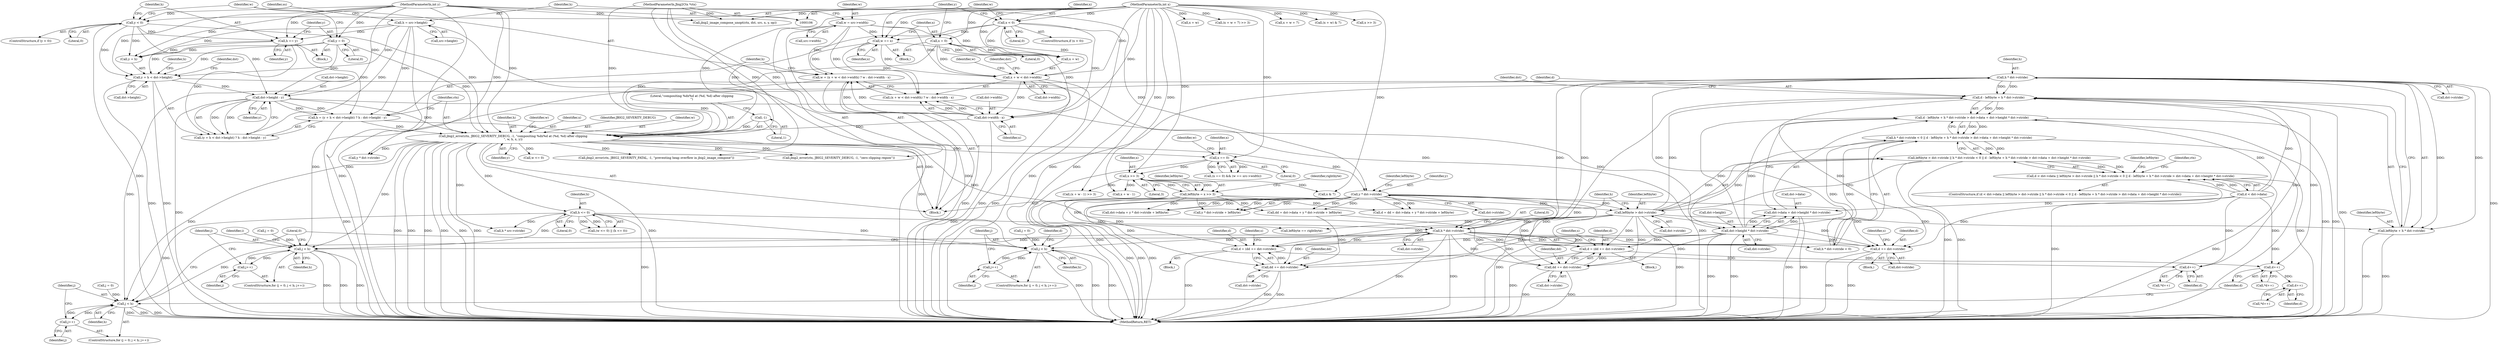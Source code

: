 digraph "1_ghostscript_e698d5c11d27212aa1098bc5b1673a3378563092_3@pointer" {
"1000330" [label="(Call,h * dst->stride)"];
"1000319" [label="(Call,h * dst->stride)"];
"1000224" [label="(Call,h <= 0)"];
"1000209" [label="(Call,jbig2_error(ctx, JBIG2_SEVERITY_DEBUG, -1, \"compositing %dx%d at (%d, %d) after clipping\n\", w, h, x, y))"];
"1000107" [label="(MethodParameterIn,Jbig2Ctx *ctx)"];
"1000212" [label="(Call,-1)"];
"1000177" [label="(Call,w = (x + w < dst->width) ? w : dst->width - x)"];
"1000140" [label="(Call,w = src->width)"];
"1000160" [label="(Call,w += x)"];
"1000156" [label="(Call,x < 0)"];
"1000110" [label="(MethodParameterIn,int x)"];
"1000188" [label="(Call,dst->width - x)"];
"1000180" [label="(Call,x + w < dst->width)"];
"1000163" [label="(Call,x = 0)"];
"1000193" [label="(Call,h = (y + h < dst->height) ? h : dst->height - y)"];
"1000171" [label="(Call,h += y)"];
"1000167" [label="(Call,y < 0)"];
"1000111" [label="(MethodParameterIn,int y)"];
"1000145" [label="(Call,h = src->height)"];
"1000204" [label="(Call,dst->height - y)"];
"1000196" [label="(Call,y + h < dst->height)"];
"1000174" [label="(Call,y = 0)"];
"1000312" [label="(Call,leftbyte > dst->stride)"];
"1000267" [label="(Call,leftbyte = x >> 3)"];
"1000269" [label="(Call,x >> 3)"];
"1000238" [label="(Call,x == 0)"];
"1000298" [label="(Call,y * dst->stride)"];
"1000326" [label="(Call,d - leftbyte + h * dst->stride)"];
"1000325" [label="(Call,d - leftbyte + h * dst->stride > dst->data + dst->height * dst->stride)"];
"1000317" [label="(Call,h * dst->stride < 0 || d - leftbyte + h * dst->stride > dst->data + dst->height * dst->stride)"];
"1000311" [label="(Call,leftbyte > dst->stride || h * dst->stride < 0 || d - leftbyte + h * dst->stride > dst->data + dst->height * dst->stride)"];
"1000305" [label="(Call,d < dst->data || leftbyte > dst->stride || h * dst->stride < 0 || d - leftbyte + h * dst->stride > dst->data + dst->height * dst->stride)"];
"1000385" [label="(Call,d += dst->stride)"];
"1000438" [label="(Call,d++)"];
"1000532" [label="(Call,d++)"];
"1000566" [label="(Call,d++)"];
"1000328" [label="(Call,leftbyte + h * dst->stride)"];
"1000339" [label="(Call,dst->height * dst->stride)"];
"1000335" [label="(Call,dst->data + dst->height * dst->stride)"];
"1000450" [label="(Call,d = (dd += dst->stride))"];
"1000452" [label="(Call,dd += dst->stride)"];
"1000608" [label="(Call,d = (dd += dst->stride))"];
"1000610" [label="(Call,dd += dst->stride)"];
"1000370" [label="(Call,j < h)"];
"1000373" [label="(Call,j++)"];
"1000421" [label="(Call,j < h)"];
"1000424" [label="(Call,j++)"];
"1000524" [label="(Call,j < h)"];
"1000527" [label="(Call,j++)"];
"1000189" [label="(Call,dst->width)"];
"1000326" [label="(Call,d - leftbyte + h * dst->stride)"];
"1000274" [label="(Call,(x + w - 1) >> 3)"];
"1000453" [label="(Identifier,dd)"];
"1000391" [label="(Identifier,s)"];
"1000477" [label="(Call,x + w + 7)"];
"1000340" [label="(Call,dst->height)"];
"1000197" [label="(Call,y + h)"];
"1000298" [label="(Call,y * dst->stride)"];
"1000375" [label="(Block,)"];
"1000533" [label="(Identifier,d)"];
"1000371" [label="(Identifier,j)"];
"1000180" [label="(Call,x + w < dst->width)"];
"1000451" [label="(Identifier,d)"];
"1000526" [label="(Identifier,h)"];
"1000293" [label="(Call,dst->data + y * dst->stride + leftbyte)"];
"1000528" [label="(Identifier,j)"];
"1000304" [label="(ControlStructure,if (d < dst->data || leftbyte > dst->stride || h * dst->stride < 0 || d - leftbyte + h * dst->stride > dst->data + dst->height * dst->stride))"];
"1000176" [label="(Literal,0)"];
"1000187" [label="(Identifier,w)"];
"1000175" [label="(Identifier,y)"];
"1000161" [label="(Identifier,w)"];
"1000158" [label="(Literal,0)"];
"1000532" [label="(Call,d++)"];
"1000313" [label="(Identifier,leftbyte)"];
"1000336" [label="(Call,dst->data)"];
"1000218" [label="(Identifier,y)"];
"1000271" [label="(Literal,3)"];
"1000330" [label="(Call,h * dst->stride)"];
"1000162" [label="(Identifier,x)"];
"1000608" [label="(Call,d = (dd += dst->stride))"];
"1000314" [label="(Call,dst->stride)"];
"1000188" [label="(Call,dst->width - x)"];
"1000226" [label="(Literal,0)"];
"1000206" [label="(Identifier,dst)"];
"1000418" [label="(Call,j = 0)"];
"1000437" [label="(Call,*d++)"];
"1000502" [label="(Call,(x + w) & 7)"];
"1000611" [label="(Identifier,dd)"];
"1000454" [label="(Call,dst->stride)"];
"1000204" [label="(Call,dst->height - y)"];
"1000179" [label="(Call,(x + w < dst->width) ? w : dst->width - x)"];
"1000421" [label="(Call,j < h)"];
"1000297" [label="(Call,y * dst->stride + leftbyte)"];
"1000356" [label="(Identifier,leftbyte)"];
"1000565" [label="(Call,*d++)"];
"1000275" [label="(Call,x + w - 1)"];
"1000212" [label="(Call,-1)"];
"1000205" [label="(Call,dst->height)"];
"1000174" [label="(Call,y = 0)"];
"1000311" [label="(Call,leftbyte > dst->stride || h * dst->stride < 0 || d - leftbyte + h * dst->stride > dst->data + dst->height * dst->stride)"];
"1000178" [label="(Identifier,w)"];
"1000319" [label="(Call,h * dst->stride)"];
"1000422" [label="(Identifier,j)"];
"1000173" [label="(Identifier,y)"];
"1000531" [label="(Call,*d++)"];
"1000147" [label="(Call,src->height)"];
"1000623" [label="(Literal,0)"];
"1000483" [label="(Call,x >> 3)"];
"1000370" [label="(Call,j < h)"];
"1000450" [label="(Call,d = (dd += dst->stride))"];
"1000216" [label="(Identifier,h)"];
"1000159" [label="(Block,)"];
"1000200" [label="(Call,dst->height)"];
"1000349" [label="(Identifier,ctx)"];
"1000165" [label="(Literal,0)"];
"1000366" [label="(ControlStructure,for (j = 0; j < h; j++))"];
"1000238" [label="(Call,x == 0)"];
"1000224" [label="(Call,h <= 0)"];
"1000222" [label="(Identifier,w)"];
"1000172" [label="(Identifier,h)"];
"1000217" [label="(Identifier,x)"];
"1000209" [label="(Call,jbig2_error(ctx, JBIG2_SEVERITY_DEBUG, -1, \"compositing %dx%d at (%d, %d) after clipping\n\", w, h, x, y))"];
"1000329" [label="(Identifier,leftbyte)"];
"1000169" [label="(Literal,0)"];
"1000164" [label="(Identifier,x)"];
"1000160" [label="(Call,w += x)"];
"1000521" [label="(Call,j = 0)"];
"1000386" [label="(Identifier,d)"];
"1000373" [label="(Call,j++)"];
"1000438" [label="(Call,d++)"];
"1000140" [label="(Call,w = src->width)"];
"1000417" [label="(ControlStructure,for (j = 0; j < h; j++))"];
"1000324" [label="(Literal,0)"];
"1000268" [label="(Identifier,leftbyte)"];
"1000385" [label="(Call,d += dst->stride)"];
"1000184" [label="(Call,dst->width)"];
"1000529" [label="(Block,)"];
"1000312" [label="(Call,leftbyte > dst->stride)"];
"1000142" [label="(Call,src->width)"];
"1000439" [label="(Identifier,d)"];
"1000355" [label="(Call,leftbyte == rightbyte)"];
"1000332" [label="(Call,dst->stride)"];
"1000221" [label="(Call,w <= 0)"];
"1000151" [label="(Identifier,ss)"];
"1000237" [label="(Call,(x == 0) && (w == src->width))"];
"1000299" [label="(Identifier,y)"];
"1000110" [label="(MethodParameterIn,int x)"];
"1000425" [label="(Identifier,j)"];
"1000616" [label="(Identifier,s)"];
"1000166" [label="(ControlStructure,if (y < 0))"];
"1000325" [label="(Call,d - leftbyte + h * dst->stride > dst->data + dst->height * dst->stride)"];
"1000270" [label="(Identifier,x)"];
"1000426" [label="(Block,)"];
"1000240" [label="(Literal,0)"];
"1000133" [label="(Call,jbig2_image_compose_unopt(ctx, dst, src, x, y, op))"];
"1000113" [label="(Block,)"];
"1000141" [label="(Identifier,w)"];
"1000193" [label="(Call,h = (y + h < dst->height) ? h : dst->height - y)"];
"1000328" [label="(Call,leftbyte + h * dst->stride)"];
"1000520" [label="(ControlStructure,for (j = 0; j < h; j++))"];
"1000300" [label="(Call,dst->stride)"];
"1000387" [label="(Call,dst->stride)"];
"1000190" [label="(Identifier,dst)"];
"1000208" [label="(Identifier,y)"];
"1000320" [label="(Identifier,h)"];
"1000156" [label="(Call,x < 0)"];
"1000211" [label="(Identifier,JBIG2_SEVERITY_DEBUG)"];
"1000335" [label="(Call,dst->data + dst->height * dst->stride)"];
"1000239" [label="(Identifier,x)"];
"1000192" [label="(Identifier,x)"];
"1000348" [label="(Call,jbig2_error(ctx, JBIG2_SEVERITY_FATAL, -1, \"preventing heap overflow in jbig2_image_compose\"))"];
"1000210" [label="(Identifier,ctx)"];
"1000195" [label="(Call,(y + h < dst->height) ? h : dst->height - y)"];
"1000317" [label="(Call,h * dst->stride < 0 || d - leftbyte + h * dst->stride > dst->data + dst->height * dst->stride)"];
"1000107" [label="(MethodParameterIn,Jbig2Ctx *ctx)"];
"1000214" [label="(Literal,\"compositing %dx%d at (%d, %d) after clipping\n\")"];
"1000609" [label="(Identifier,d)"];
"1000203" [label="(Identifier,h)"];
"1000177" [label="(Call,w = (x + w < dst->width) ? w : dst->width - x)"];
"1000252" [label="(Call,y * dst->stride)"];
"1000423" [label="(Identifier,h)"];
"1000155" [label="(ControlStructure,if (x < 0))"];
"1000171" [label="(Call,h += y)"];
"1000624" [label="(MethodReturn,RET)"];
"1000429" [label="(Identifier,i)"];
"1000146" [label="(Identifier,h)"];
"1000305" [label="(Call,d < dst->data || leftbyte > dst->stride || h * dst->stride < 0 || d - leftbyte + h * dst->stride > dst->data + dst->height * dst->stride)"];
"1000503" [label="(Call,x + w)"];
"1000452" [label="(Call,dd += dst->stride)"];
"1000327" [label="(Identifier,d)"];
"1000343" [label="(Call,dst->stride)"];
"1000111" [label="(MethodParameterIn,int y)"];
"1000283" [label="(Call,x & 7)"];
"1000476" [label="(Call,(x + w + 7) >> 3)"];
"1000220" [label="(Call,(w <= 0) || (h <= 0))"];
"1000145" [label="(Call,h = src->height)"];
"1000170" [label="(Block,)"];
"1000267" [label="(Call,leftbyte = x >> 3)"];
"1000163" [label="(Call,x = 0)"];
"1000291" [label="(Call,dd = dst->data + y * dst->stride + leftbyte)"];
"1000303" [label="(Identifier,leftbyte)"];
"1000157" [label="(Identifier,x)"];
"1000242" [label="(Identifier,w)"];
"1000167" [label="(Call,y < 0)"];
"1000525" [label="(Identifier,j)"];
"1000194" [label="(Identifier,h)"];
"1000196" [label="(Call,y + h < dst->height)"];
"1000225" [label="(Identifier,h)"];
"1000213" [label="(Literal,1)"];
"1000527" [label="(Call,j++)"];
"1000424" [label="(Call,j++)"];
"1000260" [label="(Call,h * src->stride)"];
"1000168" [label="(Identifier,y)"];
"1000318" [label="(Call,h * dst->stride < 0)"];
"1000306" [label="(Call,d < dst->data)"];
"1000610" [label="(Call,dd += dst->stride)"];
"1000269" [label="(Call,x >> 3)"];
"1000367" [label="(Call,j = 0)"];
"1000566" [label="(Call,d++)"];
"1000524" [label="(Call,j < h)"];
"1000339" [label="(Call,dst->height * dst->stride)"];
"1000228" [label="(Call,jbig2_error(ctx, JBIG2_SEVERITY_DEBUG, -1, \"zero clipping region\"))"];
"1000273" [label="(Identifier,rightbyte)"];
"1000378" [label="(Identifier,d)"];
"1000289" [label="(Call,d = dd = dst->data + y * dst->stride + leftbyte)"];
"1000372" [label="(Identifier,h)"];
"1000337" [label="(Identifier,dst)"];
"1000458" [label="(Identifier,s)"];
"1000181" [label="(Call,x + w)"];
"1000321" [label="(Call,dst->stride)"];
"1000612" [label="(Call,dst->stride)"];
"1000331" [label="(Identifier,h)"];
"1000567" [label="(Identifier,d)"];
"1000215" [label="(Identifier,w)"];
"1000374" [label="(Identifier,j)"];
"1000330" -> "1000328"  [label="AST: "];
"1000330" -> "1000332"  [label="CFG: "];
"1000331" -> "1000330"  [label="AST: "];
"1000332" -> "1000330"  [label="AST: "];
"1000328" -> "1000330"  [label="CFG: "];
"1000330" -> "1000624"  [label="DDG: "];
"1000330" -> "1000326"  [label="DDG: "];
"1000330" -> "1000326"  [label="DDG: "];
"1000330" -> "1000328"  [label="DDG: "];
"1000330" -> "1000328"  [label="DDG: "];
"1000319" -> "1000330"  [label="DDG: "];
"1000319" -> "1000330"  [label="DDG: "];
"1000330" -> "1000339"  [label="DDG: "];
"1000330" -> "1000370"  [label="DDG: "];
"1000330" -> "1000421"  [label="DDG: "];
"1000330" -> "1000524"  [label="DDG: "];
"1000319" -> "1000318"  [label="AST: "];
"1000319" -> "1000321"  [label="CFG: "];
"1000320" -> "1000319"  [label="AST: "];
"1000321" -> "1000319"  [label="AST: "];
"1000324" -> "1000319"  [label="CFG: "];
"1000319" -> "1000624"  [label="DDG: "];
"1000319" -> "1000624"  [label="DDG: "];
"1000319" -> "1000318"  [label="DDG: "];
"1000319" -> "1000318"  [label="DDG: "];
"1000224" -> "1000319"  [label="DDG: "];
"1000209" -> "1000319"  [label="DDG: "];
"1000312" -> "1000319"  [label="DDG: "];
"1000319" -> "1000370"  [label="DDG: "];
"1000319" -> "1000385"  [label="DDG: "];
"1000319" -> "1000421"  [label="DDG: "];
"1000319" -> "1000450"  [label="DDG: "];
"1000319" -> "1000452"  [label="DDG: "];
"1000319" -> "1000524"  [label="DDG: "];
"1000319" -> "1000608"  [label="DDG: "];
"1000319" -> "1000610"  [label="DDG: "];
"1000224" -> "1000220"  [label="AST: "];
"1000224" -> "1000226"  [label="CFG: "];
"1000225" -> "1000224"  [label="AST: "];
"1000226" -> "1000224"  [label="AST: "];
"1000220" -> "1000224"  [label="CFG: "];
"1000224" -> "1000624"  [label="DDG: "];
"1000224" -> "1000220"  [label="DDG: "];
"1000224" -> "1000220"  [label="DDG: "];
"1000209" -> "1000224"  [label="DDG: "];
"1000224" -> "1000260"  [label="DDG: "];
"1000224" -> "1000370"  [label="DDG: "];
"1000224" -> "1000421"  [label="DDG: "];
"1000224" -> "1000524"  [label="DDG: "];
"1000209" -> "1000113"  [label="AST: "];
"1000209" -> "1000218"  [label="CFG: "];
"1000210" -> "1000209"  [label="AST: "];
"1000211" -> "1000209"  [label="AST: "];
"1000212" -> "1000209"  [label="AST: "];
"1000214" -> "1000209"  [label="AST: "];
"1000215" -> "1000209"  [label="AST: "];
"1000216" -> "1000209"  [label="AST: "];
"1000217" -> "1000209"  [label="AST: "];
"1000218" -> "1000209"  [label="AST: "];
"1000222" -> "1000209"  [label="CFG: "];
"1000209" -> "1000624"  [label="DDG: "];
"1000209" -> "1000624"  [label="DDG: "];
"1000209" -> "1000624"  [label="DDG: "];
"1000209" -> "1000624"  [label="DDG: "];
"1000209" -> "1000624"  [label="DDG: "];
"1000209" -> "1000624"  [label="DDG: "];
"1000209" -> "1000624"  [label="DDG: "];
"1000107" -> "1000209"  [label="DDG: "];
"1000212" -> "1000209"  [label="DDG: "];
"1000177" -> "1000209"  [label="DDG: "];
"1000193" -> "1000209"  [label="DDG: "];
"1000188" -> "1000209"  [label="DDG: "];
"1000110" -> "1000209"  [label="DDG: "];
"1000163" -> "1000209"  [label="DDG: "];
"1000156" -> "1000209"  [label="DDG: "];
"1000204" -> "1000209"  [label="DDG: "];
"1000111" -> "1000209"  [label="DDG: "];
"1000167" -> "1000209"  [label="DDG: "];
"1000174" -> "1000209"  [label="DDG: "];
"1000209" -> "1000221"  [label="DDG: "];
"1000209" -> "1000228"  [label="DDG: "];
"1000209" -> "1000228"  [label="DDG: "];
"1000209" -> "1000238"  [label="DDG: "];
"1000209" -> "1000252"  [label="DDG: "];
"1000209" -> "1000260"  [label="DDG: "];
"1000209" -> "1000298"  [label="DDG: "];
"1000209" -> "1000348"  [label="DDG: "];
"1000209" -> "1000370"  [label="DDG: "];
"1000209" -> "1000421"  [label="DDG: "];
"1000209" -> "1000524"  [label="DDG: "];
"1000107" -> "1000106"  [label="AST: "];
"1000107" -> "1000624"  [label="DDG: "];
"1000107" -> "1000133"  [label="DDG: "];
"1000107" -> "1000228"  [label="DDG: "];
"1000107" -> "1000348"  [label="DDG: "];
"1000212" -> "1000213"  [label="CFG: "];
"1000213" -> "1000212"  [label="AST: "];
"1000214" -> "1000212"  [label="CFG: "];
"1000177" -> "1000113"  [label="AST: "];
"1000177" -> "1000179"  [label="CFG: "];
"1000178" -> "1000177"  [label="AST: "];
"1000179" -> "1000177"  [label="AST: "];
"1000194" -> "1000177"  [label="CFG: "];
"1000177" -> "1000624"  [label="DDG: "];
"1000140" -> "1000177"  [label="DDG: "];
"1000160" -> "1000177"  [label="DDG: "];
"1000188" -> "1000177"  [label="DDG: "];
"1000188" -> "1000177"  [label="DDG: "];
"1000140" -> "1000113"  [label="AST: "];
"1000140" -> "1000142"  [label="CFG: "];
"1000141" -> "1000140"  [label="AST: "];
"1000142" -> "1000140"  [label="AST: "];
"1000146" -> "1000140"  [label="CFG: "];
"1000140" -> "1000624"  [label="DDG: "];
"1000140" -> "1000160"  [label="DDG: "];
"1000140" -> "1000180"  [label="DDG: "];
"1000140" -> "1000181"  [label="DDG: "];
"1000140" -> "1000179"  [label="DDG: "];
"1000160" -> "1000159"  [label="AST: "];
"1000160" -> "1000162"  [label="CFG: "];
"1000161" -> "1000160"  [label="AST: "];
"1000162" -> "1000160"  [label="AST: "];
"1000164" -> "1000160"  [label="CFG: "];
"1000156" -> "1000160"  [label="DDG: "];
"1000110" -> "1000160"  [label="DDG: "];
"1000160" -> "1000180"  [label="DDG: "];
"1000160" -> "1000181"  [label="DDG: "];
"1000160" -> "1000179"  [label="DDG: "];
"1000156" -> "1000155"  [label="AST: "];
"1000156" -> "1000158"  [label="CFG: "];
"1000157" -> "1000156"  [label="AST: "];
"1000158" -> "1000156"  [label="AST: "];
"1000161" -> "1000156"  [label="CFG: "];
"1000168" -> "1000156"  [label="CFG: "];
"1000156" -> "1000624"  [label="DDG: "];
"1000110" -> "1000156"  [label="DDG: "];
"1000156" -> "1000180"  [label="DDG: "];
"1000156" -> "1000181"  [label="DDG: "];
"1000156" -> "1000188"  [label="DDG: "];
"1000110" -> "1000106"  [label="AST: "];
"1000110" -> "1000624"  [label="DDG: "];
"1000110" -> "1000133"  [label="DDG: "];
"1000110" -> "1000163"  [label="DDG: "];
"1000110" -> "1000180"  [label="DDG: "];
"1000110" -> "1000181"  [label="DDG: "];
"1000110" -> "1000188"  [label="DDG: "];
"1000110" -> "1000238"  [label="DDG: "];
"1000110" -> "1000269"  [label="DDG: "];
"1000110" -> "1000274"  [label="DDG: "];
"1000110" -> "1000275"  [label="DDG: "];
"1000110" -> "1000283"  [label="DDG: "];
"1000110" -> "1000476"  [label="DDG: "];
"1000110" -> "1000477"  [label="DDG: "];
"1000110" -> "1000483"  [label="DDG: "];
"1000110" -> "1000502"  [label="DDG: "];
"1000110" -> "1000503"  [label="DDG: "];
"1000188" -> "1000179"  [label="AST: "];
"1000188" -> "1000192"  [label="CFG: "];
"1000189" -> "1000188"  [label="AST: "];
"1000192" -> "1000188"  [label="AST: "];
"1000179" -> "1000188"  [label="CFG: "];
"1000188" -> "1000624"  [label="DDG: "];
"1000188" -> "1000179"  [label="DDG: "];
"1000188" -> "1000179"  [label="DDG: "];
"1000180" -> "1000188"  [label="DDG: "];
"1000163" -> "1000188"  [label="DDG: "];
"1000180" -> "1000179"  [label="AST: "];
"1000180" -> "1000184"  [label="CFG: "];
"1000181" -> "1000180"  [label="AST: "];
"1000184" -> "1000180"  [label="AST: "];
"1000187" -> "1000180"  [label="CFG: "];
"1000190" -> "1000180"  [label="CFG: "];
"1000180" -> "1000624"  [label="DDG: "];
"1000180" -> "1000624"  [label="DDG: "];
"1000163" -> "1000180"  [label="DDG: "];
"1000163" -> "1000159"  [label="AST: "];
"1000163" -> "1000165"  [label="CFG: "];
"1000164" -> "1000163"  [label="AST: "];
"1000165" -> "1000163"  [label="AST: "];
"1000168" -> "1000163"  [label="CFG: "];
"1000163" -> "1000181"  [label="DDG: "];
"1000193" -> "1000113"  [label="AST: "];
"1000193" -> "1000195"  [label="CFG: "];
"1000194" -> "1000193"  [label="AST: "];
"1000195" -> "1000193"  [label="AST: "];
"1000210" -> "1000193"  [label="CFG: "];
"1000193" -> "1000624"  [label="DDG: "];
"1000171" -> "1000193"  [label="DDG: "];
"1000145" -> "1000193"  [label="DDG: "];
"1000204" -> "1000193"  [label="DDG: "];
"1000204" -> "1000193"  [label="DDG: "];
"1000171" -> "1000170"  [label="AST: "];
"1000171" -> "1000173"  [label="CFG: "];
"1000172" -> "1000171"  [label="AST: "];
"1000173" -> "1000171"  [label="AST: "];
"1000175" -> "1000171"  [label="CFG: "];
"1000167" -> "1000171"  [label="DDG: "];
"1000111" -> "1000171"  [label="DDG: "];
"1000145" -> "1000171"  [label="DDG: "];
"1000171" -> "1000196"  [label="DDG: "];
"1000171" -> "1000197"  [label="DDG: "];
"1000171" -> "1000195"  [label="DDG: "];
"1000167" -> "1000166"  [label="AST: "];
"1000167" -> "1000169"  [label="CFG: "];
"1000168" -> "1000167"  [label="AST: "];
"1000169" -> "1000167"  [label="AST: "];
"1000172" -> "1000167"  [label="CFG: "];
"1000178" -> "1000167"  [label="CFG: "];
"1000167" -> "1000624"  [label="DDG: "];
"1000111" -> "1000167"  [label="DDG: "];
"1000167" -> "1000196"  [label="DDG: "];
"1000167" -> "1000197"  [label="DDG: "];
"1000167" -> "1000204"  [label="DDG: "];
"1000111" -> "1000106"  [label="AST: "];
"1000111" -> "1000624"  [label="DDG: "];
"1000111" -> "1000133"  [label="DDG: "];
"1000111" -> "1000174"  [label="DDG: "];
"1000111" -> "1000196"  [label="DDG: "];
"1000111" -> "1000197"  [label="DDG: "];
"1000111" -> "1000204"  [label="DDG: "];
"1000111" -> "1000252"  [label="DDG: "];
"1000111" -> "1000298"  [label="DDG: "];
"1000145" -> "1000113"  [label="AST: "];
"1000145" -> "1000147"  [label="CFG: "];
"1000146" -> "1000145"  [label="AST: "];
"1000147" -> "1000145"  [label="AST: "];
"1000151" -> "1000145"  [label="CFG: "];
"1000145" -> "1000624"  [label="DDG: "];
"1000145" -> "1000196"  [label="DDG: "];
"1000145" -> "1000197"  [label="DDG: "];
"1000145" -> "1000195"  [label="DDG: "];
"1000204" -> "1000195"  [label="AST: "];
"1000204" -> "1000208"  [label="CFG: "];
"1000205" -> "1000204"  [label="AST: "];
"1000208" -> "1000204"  [label="AST: "];
"1000195" -> "1000204"  [label="CFG: "];
"1000204" -> "1000624"  [label="DDG: "];
"1000204" -> "1000195"  [label="DDG: "];
"1000204" -> "1000195"  [label="DDG: "];
"1000196" -> "1000204"  [label="DDG: "];
"1000174" -> "1000204"  [label="DDG: "];
"1000204" -> "1000339"  [label="DDG: "];
"1000196" -> "1000195"  [label="AST: "];
"1000196" -> "1000200"  [label="CFG: "];
"1000197" -> "1000196"  [label="AST: "];
"1000200" -> "1000196"  [label="AST: "];
"1000203" -> "1000196"  [label="CFG: "];
"1000206" -> "1000196"  [label="CFG: "];
"1000196" -> "1000624"  [label="DDG: "];
"1000196" -> "1000624"  [label="DDG: "];
"1000174" -> "1000196"  [label="DDG: "];
"1000196" -> "1000339"  [label="DDG: "];
"1000174" -> "1000170"  [label="AST: "];
"1000174" -> "1000176"  [label="CFG: "];
"1000175" -> "1000174"  [label="AST: "];
"1000176" -> "1000174"  [label="AST: "];
"1000178" -> "1000174"  [label="CFG: "];
"1000174" -> "1000197"  [label="DDG: "];
"1000312" -> "1000311"  [label="AST: "];
"1000312" -> "1000314"  [label="CFG: "];
"1000313" -> "1000312"  [label="AST: "];
"1000314" -> "1000312"  [label="AST: "];
"1000320" -> "1000312"  [label="CFG: "];
"1000311" -> "1000312"  [label="CFG: "];
"1000312" -> "1000624"  [label="DDG: "];
"1000312" -> "1000624"  [label="DDG: "];
"1000312" -> "1000311"  [label="DDG: "];
"1000312" -> "1000311"  [label="DDG: "];
"1000267" -> "1000312"  [label="DDG: "];
"1000298" -> "1000312"  [label="DDG: "];
"1000312" -> "1000326"  [label="DDG: "];
"1000312" -> "1000328"  [label="DDG: "];
"1000312" -> "1000355"  [label="DDG: "];
"1000312" -> "1000385"  [label="DDG: "];
"1000312" -> "1000450"  [label="DDG: "];
"1000312" -> "1000452"  [label="DDG: "];
"1000312" -> "1000608"  [label="DDG: "];
"1000312" -> "1000610"  [label="DDG: "];
"1000267" -> "1000113"  [label="AST: "];
"1000267" -> "1000269"  [label="CFG: "];
"1000268" -> "1000267"  [label="AST: "];
"1000269" -> "1000267"  [label="AST: "];
"1000273" -> "1000267"  [label="CFG: "];
"1000267" -> "1000624"  [label="DDG: "];
"1000269" -> "1000267"  [label="DDG: "];
"1000269" -> "1000267"  [label="DDG: "];
"1000267" -> "1000289"  [label="DDG: "];
"1000267" -> "1000291"  [label="DDG: "];
"1000267" -> "1000293"  [label="DDG: "];
"1000267" -> "1000297"  [label="DDG: "];
"1000267" -> "1000355"  [label="DDG: "];
"1000269" -> "1000271"  [label="CFG: "];
"1000270" -> "1000269"  [label="AST: "];
"1000271" -> "1000269"  [label="AST: "];
"1000238" -> "1000269"  [label="DDG: "];
"1000269" -> "1000274"  [label="DDG: "];
"1000269" -> "1000275"  [label="DDG: "];
"1000269" -> "1000283"  [label="DDG: "];
"1000238" -> "1000237"  [label="AST: "];
"1000238" -> "1000240"  [label="CFG: "];
"1000239" -> "1000238"  [label="AST: "];
"1000240" -> "1000238"  [label="AST: "];
"1000242" -> "1000238"  [label="CFG: "];
"1000237" -> "1000238"  [label="CFG: "];
"1000238" -> "1000624"  [label="DDG: "];
"1000238" -> "1000237"  [label="DDG: "];
"1000238" -> "1000237"  [label="DDG: "];
"1000298" -> "1000297"  [label="AST: "];
"1000298" -> "1000300"  [label="CFG: "];
"1000299" -> "1000298"  [label="AST: "];
"1000300" -> "1000298"  [label="AST: "];
"1000303" -> "1000298"  [label="CFG: "];
"1000298" -> "1000624"  [label="DDG: "];
"1000298" -> "1000624"  [label="DDG: "];
"1000298" -> "1000289"  [label="DDG: "];
"1000298" -> "1000289"  [label="DDG: "];
"1000298" -> "1000291"  [label="DDG: "];
"1000298" -> "1000291"  [label="DDG: "];
"1000298" -> "1000293"  [label="DDG: "];
"1000298" -> "1000293"  [label="DDG: "];
"1000298" -> "1000297"  [label="DDG: "];
"1000298" -> "1000297"  [label="DDG: "];
"1000298" -> "1000385"  [label="DDG: "];
"1000298" -> "1000450"  [label="DDG: "];
"1000298" -> "1000452"  [label="DDG: "];
"1000298" -> "1000608"  [label="DDG: "];
"1000298" -> "1000610"  [label="DDG: "];
"1000326" -> "1000325"  [label="AST: "];
"1000326" -> "1000328"  [label="CFG: "];
"1000327" -> "1000326"  [label="AST: "];
"1000328" -> "1000326"  [label="AST: "];
"1000337" -> "1000326"  [label="CFG: "];
"1000326" -> "1000624"  [label="DDG: "];
"1000326" -> "1000624"  [label="DDG: "];
"1000326" -> "1000325"  [label="DDG: "];
"1000326" -> "1000325"  [label="DDG: "];
"1000306" -> "1000326"  [label="DDG: "];
"1000326" -> "1000385"  [label="DDG: "];
"1000326" -> "1000438"  [label="DDG: "];
"1000326" -> "1000532"  [label="DDG: "];
"1000325" -> "1000317"  [label="AST: "];
"1000325" -> "1000335"  [label="CFG: "];
"1000335" -> "1000325"  [label="AST: "];
"1000317" -> "1000325"  [label="CFG: "];
"1000325" -> "1000624"  [label="DDG: "];
"1000325" -> "1000624"  [label="DDG: "];
"1000325" -> "1000317"  [label="DDG: "];
"1000325" -> "1000317"  [label="DDG: "];
"1000306" -> "1000325"  [label="DDG: "];
"1000339" -> "1000325"  [label="DDG: "];
"1000339" -> "1000325"  [label="DDG: "];
"1000317" -> "1000311"  [label="AST: "];
"1000317" -> "1000318"  [label="CFG: "];
"1000318" -> "1000317"  [label="AST: "];
"1000311" -> "1000317"  [label="CFG: "];
"1000317" -> "1000624"  [label="DDG: "];
"1000317" -> "1000624"  [label="DDG: "];
"1000317" -> "1000311"  [label="DDG: "];
"1000317" -> "1000311"  [label="DDG: "];
"1000318" -> "1000317"  [label="DDG: "];
"1000318" -> "1000317"  [label="DDG: "];
"1000311" -> "1000305"  [label="AST: "];
"1000305" -> "1000311"  [label="CFG: "];
"1000311" -> "1000624"  [label="DDG: "];
"1000311" -> "1000624"  [label="DDG: "];
"1000311" -> "1000305"  [label="DDG: "];
"1000311" -> "1000305"  [label="DDG: "];
"1000305" -> "1000304"  [label="AST: "];
"1000305" -> "1000306"  [label="CFG: "];
"1000306" -> "1000305"  [label="AST: "];
"1000349" -> "1000305"  [label="CFG: "];
"1000356" -> "1000305"  [label="CFG: "];
"1000305" -> "1000624"  [label="DDG: "];
"1000305" -> "1000624"  [label="DDG: "];
"1000305" -> "1000624"  [label="DDG: "];
"1000306" -> "1000305"  [label="DDG: "];
"1000306" -> "1000305"  [label="DDG: "];
"1000385" -> "1000375"  [label="AST: "];
"1000385" -> "1000387"  [label="CFG: "];
"1000386" -> "1000385"  [label="AST: "];
"1000387" -> "1000385"  [label="AST: "];
"1000391" -> "1000385"  [label="CFG: "];
"1000385" -> "1000624"  [label="DDG: "];
"1000385" -> "1000624"  [label="DDG: "];
"1000339" -> "1000385"  [label="DDG: "];
"1000306" -> "1000385"  [label="DDG: "];
"1000438" -> "1000437"  [label="AST: "];
"1000438" -> "1000439"  [label="CFG: "];
"1000439" -> "1000438"  [label="AST: "];
"1000437" -> "1000438"  [label="CFG: "];
"1000306" -> "1000438"  [label="DDG: "];
"1000450" -> "1000438"  [label="DDG: "];
"1000532" -> "1000531"  [label="AST: "];
"1000532" -> "1000533"  [label="CFG: "];
"1000533" -> "1000532"  [label="AST: "];
"1000531" -> "1000532"  [label="CFG: "];
"1000306" -> "1000532"  [label="DDG: "];
"1000608" -> "1000532"  [label="DDG: "];
"1000532" -> "1000566"  [label="DDG: "];
"1000566" -> "1000565"  [label="AST: "];
"1000566" -> "1000567"  [label="CFG: "];
"1000567" -> "1000566"  [label="AST: "];
"1000565" -> "1000566"  [label="CFG: "];
"1000329" -> "1000328"  [label="AST: "];
"1000328" -> "1000624"  [label="DDG: "];
"1000328" -> "1000624"  [label="DDG: "];
"1000339" -> "1000335"  [label="AST: "];
"1000339" -> "1000343"  [label="CFG: "];
"1000340" -> "1000339"  [label="AST: "];
"1000343" -> "1000339"  [label="AST: "];
"1000335" -> "1000339"  [label="CFG: "];
"1000339" -> "1000624"  [label="DDG: "];
"1000339" -> "1000624"  [label="DDG: "];
"1000339" -> "1000335"  [label="DDG: "];
"1000339" -> "1000335"  [label="DDG: "];
"1000339" -> "1000450"  [label="DDG: "];
"1000339" -> "1000452"  [label="DDG: "];
"1000339" -> "1000608"  [label="DDG: "];
"1000339" -> "1000610"  [label="DDG: "];
"1000336" -> "1000335"  [label="AST: "];
"1000335" -> "1000624"  [label="DDG: "];
"1000335" -> "1000624"  [label="DDG: "];
"1000306" -> "1000335"  [label="DDG: "];
"1000450" -> "1000426"  [label="AST: "];
"1000450" -> "1000452"  [label="CFG: "];
"1000451" -> "1000450"  [label="AST: "];
"1000452" -> "1000450"  [label="AST: "];
"1000458" -> "1000450"  [label="CFG: "];
"1000450" -> "1000624"  [label="DDG: "];
"1000452" -> "1000450"  [label="DDG: "];
"1000452" -> "1000454"  [label="CFG: "];
"1000453" -> "1000452"  [label="AST: "];
"1000454" -> "1000452"  [label="AST: "];
"1000452" -> "1000624"  [label="DDG: "];
"1000452" -> "1000624"  [label="DDG: "];
"1000291" -> "1000452"  [label="DDG: "];
"1000608" -> "1000529"  [label="AST: "];
"1000608" -> "1000610"  [label="CFG: "];
"1000609" -> "1000608"  [label="AST: "];
"1000610" -> "1000608"  [label="AST: "];
"1000616" -> "1000608"  [label="CFG: "];
"1000608" -> "1000624"  [label="DDG: "];
"1000610" -> "1000608"  [label="DDG: "];
"1000610" -> "1000612"  [label="CFG: "];
"1000611" -> "1000610"  [label="AST: "];
"1000612" -> "1000610"  [label="AST: "];
"1000610" -> "1000624"  [label="DDG: "];
"1000610" -> "1000624"  [label="DDG: "];
"1000291" -> "1000610"  [label="DDG: "];
"1000370" -> "1000366"  [label="AST: "];
"1000370" -> "1000372"  [label="CFG: "];
"1000371" -> "1000370"  [label="AST: "];
"1000372" -> "1000370"  [label="AST: "];
"1000378" -> "1000370"  [label="CFG: "];
"1000623" -> "1000370"  [label="CFG: "];
"1000370" -> "1000624"  [label="DDG: "];
"1000370" -> "1000624"  [label="DDG: "];
"1000370" -> "1000624"  [label="DDG: "];
"1000367" -> "1000370"  [label="DDG: "];
"1000373" -> "1000370"  [label="DDG: "];
"1000370" -> "1000373"  [label="DDG: "];
"1000373" -> "1000366"  [label="AST: "];
"1000373" -> "1000374"  [label="CFG: "];
"1000374" -> "1000373"  [label="AST: "];
"1000371" -> "1000373"  [label="CFG: "];
"1000421" -> "1000417"  [label="AST: "];
"1000421" -> "1000423"  [label="CFG: "];
"1000422" -> "1000421"  [label="AST: "];
"1000423" -> "1000421"  [label="AST: "];
"1000429" -> "1000421"  [label="CFG: "];
"1000623" -> "1000421"  [label="CFG: "];
"1000421" -> "1000624"  [label="DDG: "];
"1000421" -> "1000624"  [label="DDG: "];
"1000421" -> "1000624"  [label="DDG: "];
"1000424" -> "1000421"  [label="DDG: "];
"1000418" -> "1000421"  [label="DDG: "];
"1000421" -> "1000424"  [label="DDG: "];
"1000424" -> "1000417"  [label="AST: "];
"1000424" -> "1000425"  [label="CFG: "];
"1000425" -> "1000424"  [label="AST: "];
"1000422" -> "1000424"  [label="CFG: "];
"1000524" -> "1000520"  [label="AST: "];
"1000524" -> "1000526"  [label="CFG: "];
"1000525" -> "1000524"  [label="AST: "];
"1000526" -> "1000524"  [label="AST: "];
"1000533" -> "1000524"  [label="CFG: "];
"1000623" -> "1000524"  [label="CFG: "];
"1000524" -> "1000624"  [label="DDG: "];
"1000524" -> "1000624"  [label="DDG: "];
"1000524" -> "1000624"  [label="DDG: "];
"1000521" -> "1000524"  [label="DDG: "];
"1000527" -> "1000524"  [label="DDG: "];
"1000524" -> "1000527"  [label="DDG: "];
"1000527" -> "1000520"  [label="AST: "];
"1000527" -> "1000528"  [label="CFG: "];
"1000528" -> "1000527"  [label="AST: "];
"1000525" -> "1000527"  [label="CFG: "];
}
